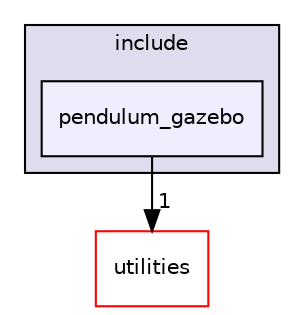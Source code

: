 digraph "catkin_ws/src/simulator/pendulum_gazebo/include/pendulum_gazebo" {
  compound=true
  node [ fontsize="10", fontname="Helvetica"];
  edge [ labelfontsize="10", labelfontname="Helvetica"];
  subgraph clusterdir_e8faa6db23899cdde81cd5147ab50f4e {
    graph [ bgcolor="#ddddee", pencolor="black", label="include" fontname="Helvetica", fontsize="10", URL="dir_e8faa6db23899cdde81cd5147ab50f4e.html"]
  dir_58edd89edbe58987d938ee8a9078d91d [shape=box, label="pendulum_gazebo", style="filled", fillcolor="#eeeeff", pencolor="black", URL="dir_58edd89edbe58987d938ee8a9078d91d.html"];
  }
  dir_ccddda87566ee263eec2f42a65371c71 [shape=box label="utilities" fillcolor="white" style="filled" color="red" URL="dir_ccddda87566ee263eec2f42a65371c71.html"];
  dir_58edd89edbe58987d938ee8a9078d91d->dir_ccddda87566ee263eec2f42a65371c71 [headlabel="1", labeldistance=1.5 headhref="dir_000078_000033.html"];
}
